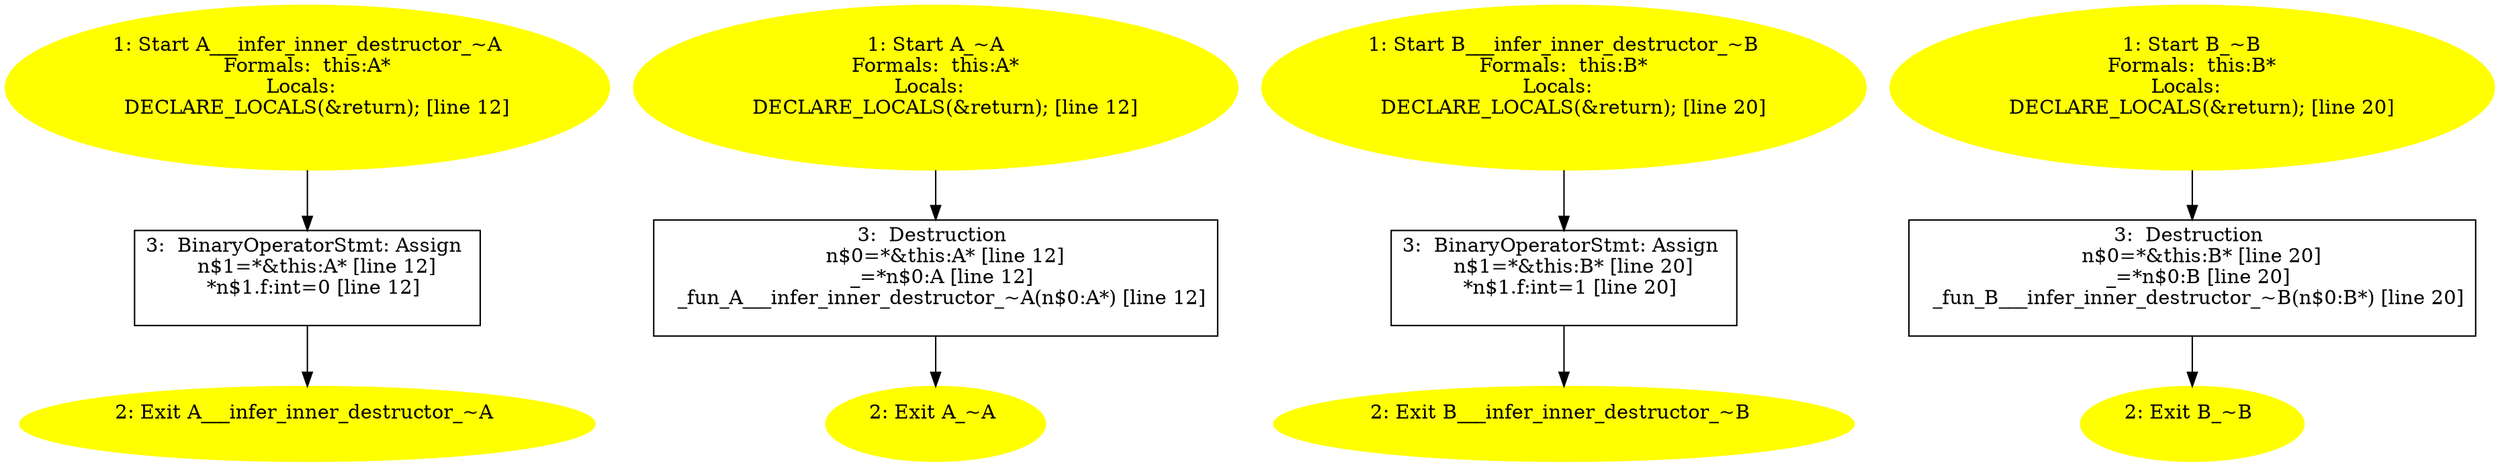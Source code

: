 /* @generated */
digraph iCFG {
"__infer_inner_destructor_~A#A#(5328378654181921475).fc82b49c4db05388a691369e292a802b_1" [label="1: Start A___infer_inner_destructor_~A\nFormals:  this:A*\nLocals:  \n   DECLARE_LOCALS(&return); [line 12]\n " color=yellow style=filled]
	

	 "__infer_inner_destructor_~A#A#(5328378654181921475).fc82b49c4db05388a691369e292a802b_1" -> "__infer_inner_destructor_~A#A#(5328378654181921475).fc82b49c4db05388a691369e292a802b_3" ;
"__infer_inner_destructor_~A#A#(5328378654181921475).fc82b49c4db05388a691369e292a802b_2" [label="2: Exit A___infer_inner_destructor_~A \n  " color=yellow style=filled]
	

"__infer_inner_destructor_~A#A#(5328378654181921475).fc82b49c4db05388a691369e292a802b_3" [label="3:  BinaryOperatorStmt: Assign \n   n$1=*&this:A* [line 12]\n  *n$1.f:int=0 [line 12]\n " shape="box"]
	

	 "__infer_inner_destructor_~A#A#(5328378654181921475).fc82b49c4db05388a691369e292a802b_3" -> "__infer_inner_destructor_~A#A#(5328378654181921475).fc82b49c4db05388a691369e292a802b_2" ;
"~A#A#(5328378654181921475).cff4808f235f4b18d15ccd10cb1df4ff_1" [label="1: Start A_~A\nFormals:  this:A*\nLocals:  \n   DECLARE_LOCALS(&return); [line 12]\n " color=yellow style=filled]
	

	 "~A#A#(5328378654181921475).cff4808f235f4b18d15ccd10cb1df4ff_1" -> "~A#A#(5328378654181921475).cff4808f235f4b18d15ccd10cb1df4ff_3" ;
"~A#A#(5328378654181921475).cff4808f235f4b18d15ccd10cb1df4ff_2" [label="2: Exit A_~A \n  " color=yellow style=filled]
	

"~A#A#(5328378654181921475).cff4808f235f4b18d15ccd10cb1df4ff_3" [label="3:  Destruction \n   n$0=*&this:A* [line 12]\n  _=*n$0:A [line 12]\n  _fun_A___infer_inner_destructor_~A(n$0:A*) [line 12]\n " shape="box"]
	

	 "~A#A#(5328378654181921475).cff4808f235f4b18d15ccd10cb1df4ff_3" -> "~A#A#(5328378654181921475).cff4808f235f4b18d15ccd10cb1df4ff_2" ;
"__infer_inner_destructor_~B#B#(7876366742276079110).fe5e2468da434006eca91d5190796d09_1" [label="1: Start B___infer_inner_destructor_~B\nFormals:  this:B*\nLocals:  \n   DECLARE_LOCALS(&return); [line 20]\n " color=yellow style=filled]
	

	 "__infer_inner_destructor_~B#B#(7876366742276079110).fe5e2468da434006eca91d5190796d09_1" -> "__infer_inner_destructor_~B#B#(7876366742276079110).fe5e2468da434006eca91d5190796d09_3" ;
"__infer_inner_destructor_~B#B#(7876366742276079110).fe5e2468da434006eca91d5190796d09_2" [label="2: Exit B___infer_inner_destructor_~B \n  " color=yellow style=filled]
	

"__infer_inner_destructor_~B#B#(7876366742276079110).fe5e2468da434006eca91d5190796d09_3" [label="3:  BinaryOperatorStmt: Assign \n   n$1=*&this:B* [line 20]\n  *n$1.f:int=1 [line 20]\n " shape="box"]
	

	 "__infer_inner_destructor_~B#B#(7876366742276079110).fe5e2468da434006eca91d5190796d09_3" -> "__infer_inner_destructor_~B#B#(7876366742276079110).fe5e2468da434006eca91d5190796d09_2" ;
"~B#B#(7876366742276079110).576ee7cb70a3e3453b3760583a94887e_1" [label="1: Start B_~B\nFormals:  this:B*\nLocals:  \n   DECLARE_LOCALS(&return); [line 20]\n " color=yellow style=filled]
	

	 "~B#B#(7876366742276079110).576ee7cb70a3e3453b3760583a94887e_1" -> "~B#B#(7876366742276079110).576ee7cb70a3e3453b3760583a94887e_3" ;
"~B#B#(7876366742276079110).576ee7cb70a3e3453b3760583a94887e_2" [label="2: Exit B_~B \n  " color=yellow style=filled]
	

"~B#B#(7876366742276079110).576ee7cb70a3e3453b3760583a94887e_3" [label="3:  Destruction \n   n$0=*&this:B* [line 20]\n  _=*n$0:B [line 20]\n  _fun_B___infer_inner_destructor_~B(n$0:B*) [line 20]\n " shape="box"]
	

	 "~B#B#(7876366742276079110).576ee7cb70a3e3453b3760583a94887e_3" -> "~B#B#(7876366742276079110).576ee7cb70a3e3453b3760583a94887e_2" ;
}
